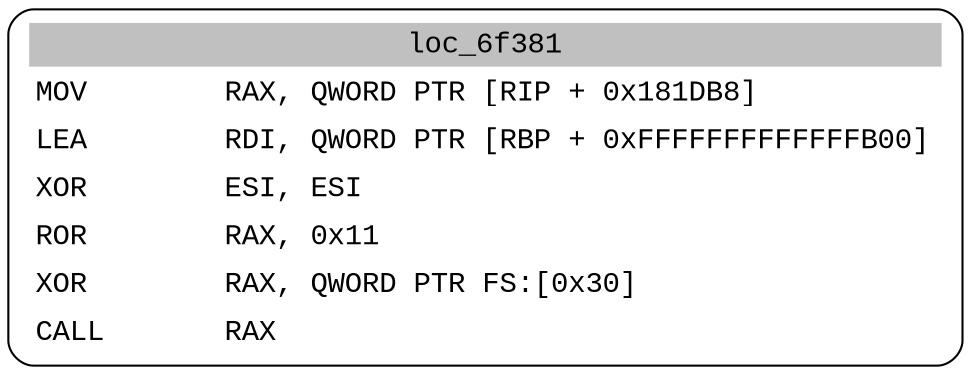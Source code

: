 digraph asm_graph {
1941 [
shape="Mrecord" fontname="Courier New"label =<<table border="0" cellborder="0" cellpadding="3"><tr><td align="center" colspan="2" bgcolor="grey">loc_6f381</td></tr><tr><td align="left">MOV        RAX, QWORD PTR [RIP + 0x181DB8]</td></tr><tr><td align="left">LEA        RDI, QWORD PTR [RBP + 0xFFFFFFFFFFFFFB00]</td></tr><tr><td align="left">XOR        ESI, ESI</td></tr><tr><td align="left">ROR        RAX, 0x11</td></tr><tr><td align="left">XOR        RAX, QWORD PTR FS:[0x30]</td></tr><tr><td align="left">CALL       RAX</td></tr></table>> ];
}